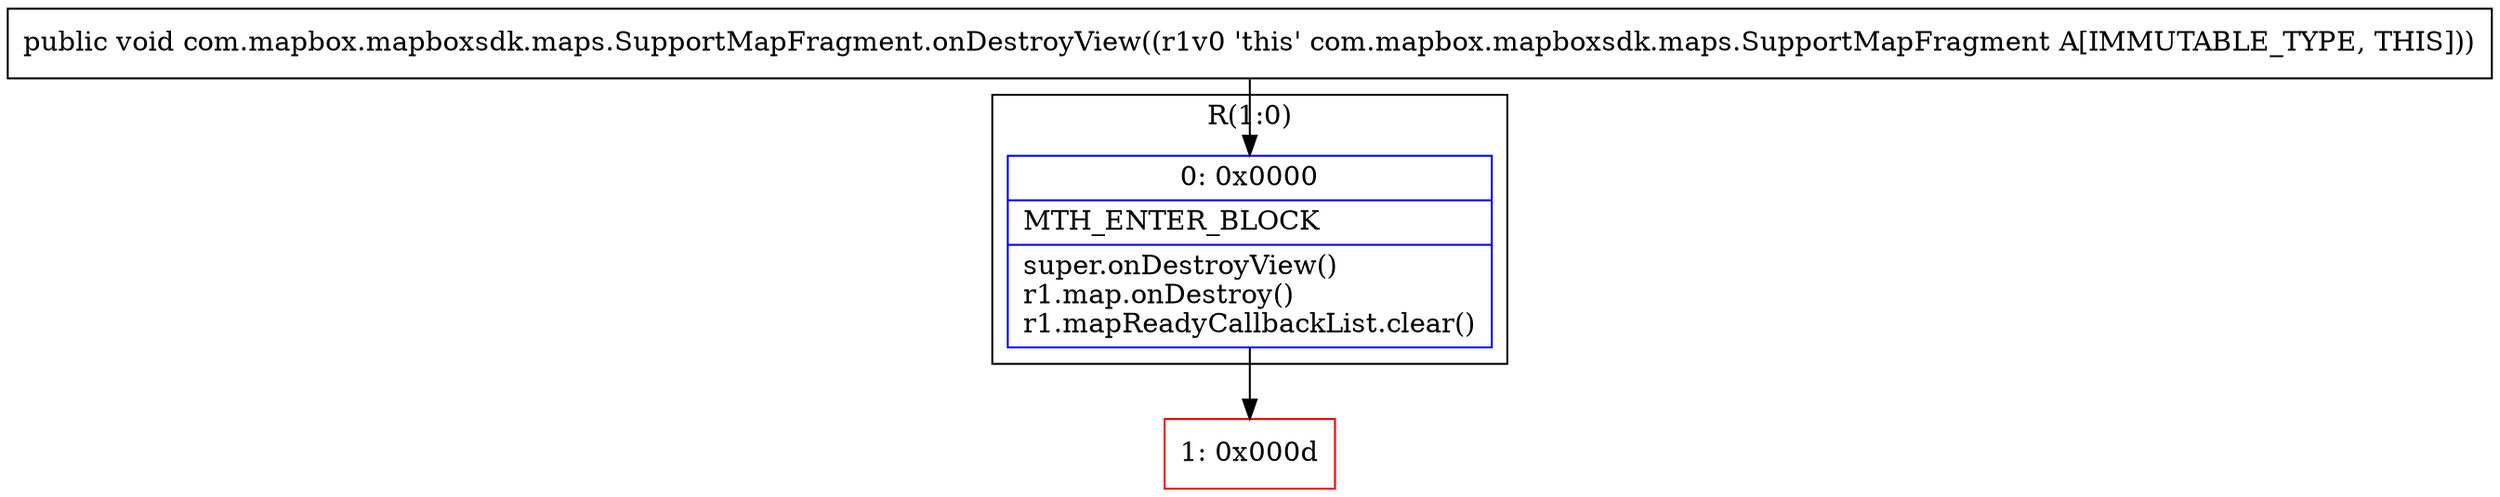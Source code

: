 digraph "CFG forcom.mapbox.mapboxsdk.maps.SupportMapFragment.onDestroyView()V" {
subgraph cluster_Region_2118053734 {
label = "R(1:0)";
node [shape=record,color=blue];
Node_0 [shape=record,label="{0\:\ 0x0000|MTH_ENTER_BLOCK\l|super.onDestroyView()\lr1.map.onDestroy()\lr1.mapReadyCallbackList.clear()\l}"];
}
Node_1 [shape=record,color=red,label="{1\:\ 0x000d}"];
MethodNode[shape=record,label="{public void com.mapbox.mapboxsdk.maps.SupportMapFragment.onDestroyView((r1v0 'this' com.mapbox.mapboxsdk.maps.SupportMapFragment A[IMMUTABLE_TYPE, THIS])) }"];
MethodNode -> Node_0;
Node_0 -> Node_1;
}

